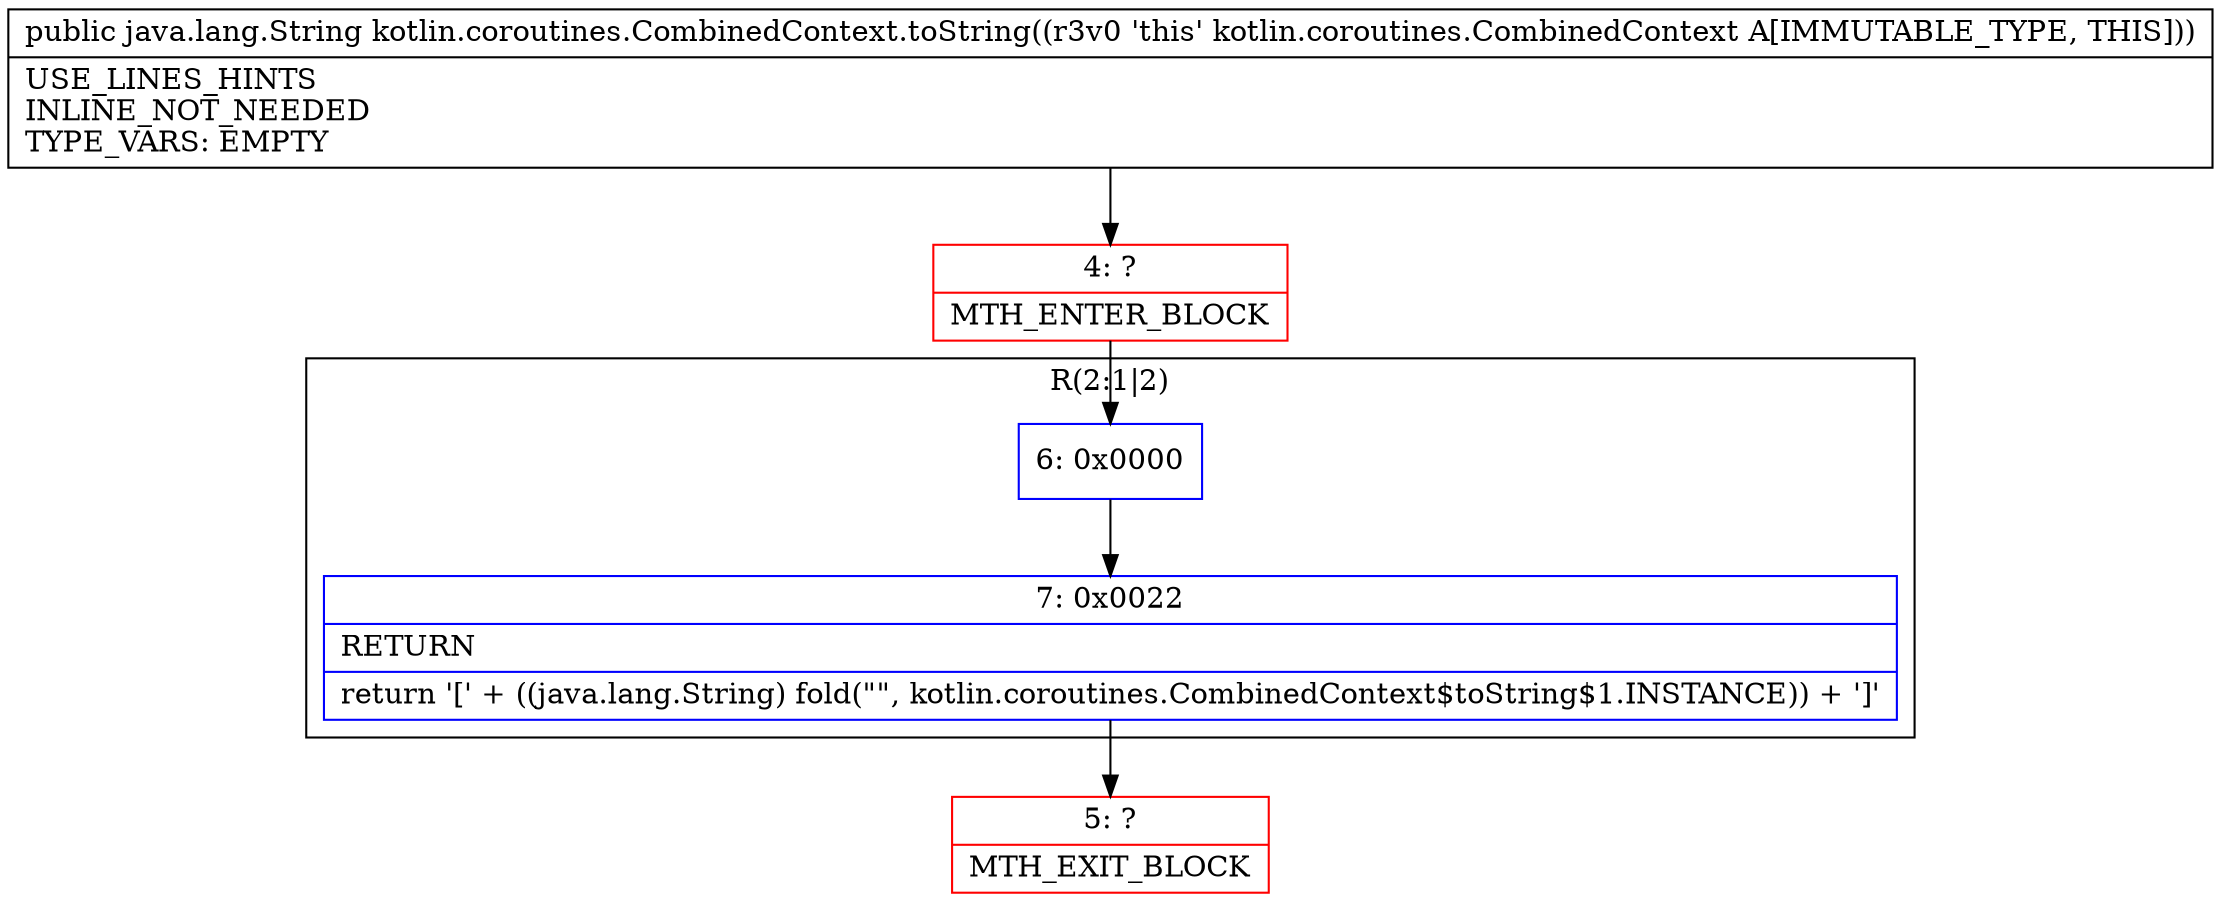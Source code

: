 digraph "CFG forkotlin.coroutines.CombinedContext.toString()Ljava\/lang\/String;" {
subgraph cluster_Region_2033288070 {
label = "R(2:1|2)";
node [shape=record,color=blue];
Node_6 [shape=record,label="{6\:\ 0x0000}"];
Node_7 [shape=record,label="{7\:\ 0x0022|RETURN\l|return '[' + ((java.lang.String) fold(\"\", kotlin.coroutines.CombinedContext$toString$1.INSTANCE)) + ']'\l}"];
}
Node_4 [shape=record,color=red,label="{4\:\ ?|MTH_ENTER_BLOCK\l}"];
Node_5 [shape=record,color=red,label="{5\:\ ?|MTH_EXIT_BLOCK\l}"];
MethodNode[shape=record,label="{public java.lang.String kotlin.coroutines.CombinedContext.toString((r3v0 'this' kotlin.coroutines.CombinedContext A[IMMUTABLE_TYPE, THIS]))  | USE_LINES_HINTS\lINLINE_NOT_NEEDED\lTYPE_VARS: EMPTY\l}"];
MethodNode -> Node_4;Node_6 -> Node_7;
Node_7 -> Node_5;
Node_4 -> Node_6;
}

